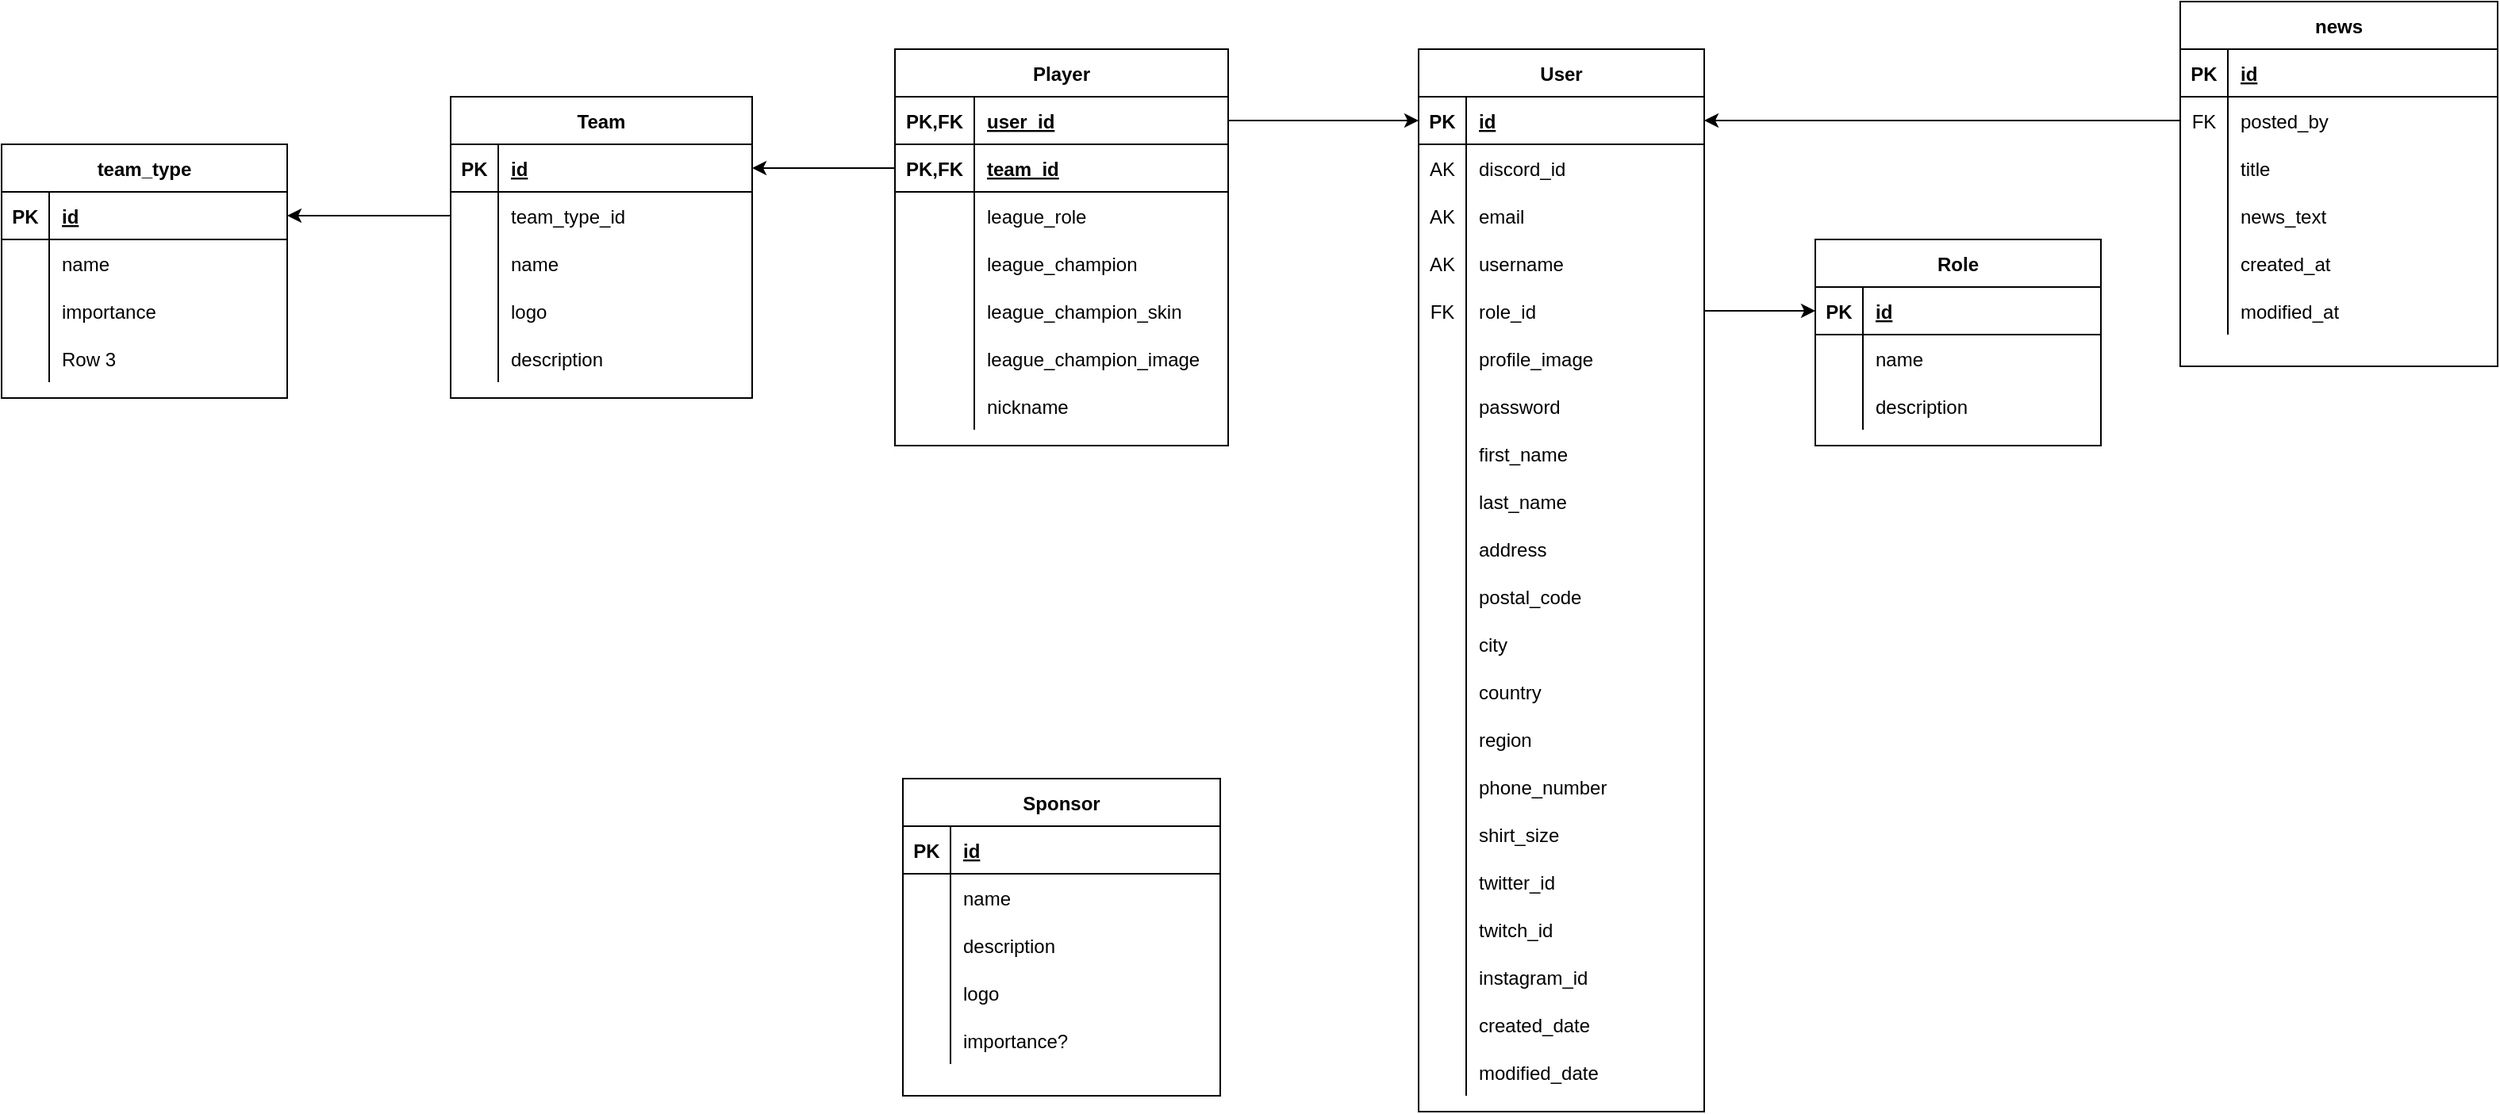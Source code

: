 <mxfile version="20.4.0" type="device"><diagram id="Y0CKGMYE3Lptj_piyAhc" name="Page-1"><mxGraphModel dx="2324" dy="802" grid="1" gridSize="10" guides="1" tooltips="1" connect="1" arrows="1" fold="1" page="1" pageScale="1" pageWidth="827" pageHeight="1169" math="0" shadow="0"><root><mxCell id="0"/><mxCell id="1" parent="0"/><mxCell id="syYC6djww7KI0YOKEx9X-11" value="User" style="shape=table;startSize=30;container=1;collapsible=1;childLayout=tableLayout;fixedRows=1;rowLines=0;fontStyle=1;align=center;resizeLast=1;fontSize=12;" parent="1" vertex="1"><mxGeometry x="73" y="80" width="180" height="670" as="geometry"/></mxCell><mxCell id="syYC6djww7KI0YOKEx9X-12" value="" style="shape=tableRow;horizontal=0;startSize=0;swimlaneHead=0;swimlaneBody=0;fillColor=none;collapsible=0;dropTarget=0;points=[[0,0.5],[1,0.5]];portConstraint=eastwest;top=0;left=0;right=0;bottom=1;fontSize=12;" parent="syYC6djww7KI0YOKEx9X-11" vertex="1"><mxGeometry y="30" width="180" height="30" as="geometry"/></mxCell><mxCell id="syYC6djww7KI0YOKEx9X-13" value="PK" style="shape=partialRectangle;connectable=0;fillColor=none;top=0;left=0;bottom=0;right=0;fontStyle=1;overflow=hidden;fontSize=12;" parent="syYC6djww7KI0YOKEx9X-12" vertex="1"><mxGeometry width="30" height="30" as="geometry"><mxRectangle width="30" height="30" as="alternateBounds"/></mxGeometry></mxCell><mxCell id="syYC6djww7KI0YOKEx9X-14" value="id" style="shape=partialRectangle;connectable=0;fillColor=none;top=0;left=0;bottom=0;right=0;align=left;spacingLeft=6;fontStyle=5;overflow=hidden;fontSize=12;" parent="syYC6djww7KI0YOKEx9X-12" vertex="1"><mxGeometry x="30" width="150" height="30" as="geometry"><mxRectangle width="150" height="30" as="alternateBounds"/></mxGeometry></mxCell><mxCell id="syYC6djww7KI0YOKEx9X-77" value="" style="shape=tableRow;horizontal=0;startSize=0;swimlaneHead=0;swimlaneBody=0;fillColor=none;collapsible=0;dropTarget=0;points=[[0,0.5],[1,0.5]];portConstraint=eastwest;top=0;left=0;right=0;bottom=0;fontSize=12;" parent="syYC6djww7KI0YOKEx9X-11" vertex="1"><mxGeometry y="60" width="180" height="30" as="geometry"/></mxCell><mxCell id="syYC6djww7KI0YOKEx9X-78" value="AK" style="shape=partialRectangle;connectable=0;fillColor=none;top=0;left=0;bottom=0;right=0;editable=1;overflow=hidden;fontSize=12;" parent="syYC6djww7KI0YOKEx9X-77" vertex="1"><mxGeometry width="30" height="30" as="geometry"><mxRectangle width="30" height="30" as="alternateBounds"/></mxGeometry></mxCell><mxCell id="syYC6djww7KI0YOKEx9X-79" value="discord_id" style="shape=partialRectangle;connectable=0;fillColor=none;top=0;left=0;bottom=0;right=0;align=left;spacingLeft=6;overflow=hidden;fontSize=12;" parent="syYC6djww7KI0YOKEx9X-77" vertex="1"><mxGeometry x="30" width="150" height="30" as="geometry"><mxRectangle width="150" height="30" as="alternateBounds"/></mxGeometry></mxCell><mxCell id="syYC6djww7KI0YOKEx9X-18" value="" style="shape=tableRow;horizontal=0;startSize=0;swimlaneHead=0;swimlaneBody=0;fillColor=none;collapsible=0;dropTarget=0;points=[[0,0.5],[1,0.5]];portConstraint=eastwest;top=0;left=0;right=0;bottom=0;fontSize=12;" parent="syYC6djww7KI0YOKEx9X-11" vertex="1"><mxGeometry y="90" width="180" height="30" as="geometry"/></mxCell><mxCell id="syYC6djww7KI0YOKEx9X-19" value="AK" style="shape=partialRectangle;connectable=0;fillColor=none;top=0;left=0;bottom=0;right=0;editable=1;overflow=hidden;fontSize=12;" parent="syYC6djww7KI0YOKEx9X-18" vertex="1"><mxGeometry width="30" height="30" as="geometry"><mxRectangle width="30" height="30" as="alternateBounds"/></mxGeometry></mxCell><mxCell id="syYC6djww7KI0YOKEx9X-20" value="email" style="shape=partialRectangle;connectable=0;fillColor=none;top=0;left=0;bottom=0;right=0;align=left;spacingLeft=6;overflow=hidden;fontSize=12;" parent="syYC6djww7KI0YOKEx9X-18" vertex="1"><mxGeometry x="30" width="150" height="30" as="geometry"><mxRectangle width="150" height="30" as="alternateBounds"/></mxGeometry></mxCell><mxCell id="syYC6djww7KI0YOKEx9X-31" value="" style="shape=tableRow;horizontal=0;startSize=0;swimlaneHead=0;swimlaneBody=0;fillColor=none;collapsible=0;dropTarget=0;points=[[0,0.5],[1,0.5]];portConstraint=eastwest;top=0;left=0;right=0;bottom=0;fontSize=12;" parent="syYC6djww7KI0YOKEx9X-11" vertex="1"><mxGeometry y="120" width="180" height="30" as="geometry"/></mxCell><mxCell id="syYC6djww7KI0YOKEx9X-32" value="AK" style="shape=partialRectangle;connectable=0;fillColor=none;top=0;left=0;bottom=0;right=0;editable=1;overflow=hidden;fontSize=12;" parent="syYC6djww7KI0YOKEx9X-31" vertex="1"><mxGeometry width="30" height="30" as="geometry"><mxRectangle width="30" height="30" as="alternateBounds"/></mxGeometry></mxCell><mxCell id="syYC6djww7KI0YOKEx9X-33" value="username" style="shape=partialRectangle;connectable=0;fillColor=none;top=0;left=0;bottom=0;right=0;align=left;spacingLeft=6;overflow=hidden;fontSize=12;" parent="syYC6djww7KI0YOKEx9X-31" vertex="1"><mxGeometry x="30" width="150" height="30" as="geometry"><mxRectangle width="150" height="30" as="alternateBounds"/></mxGeometry></mxCell><mxCell id="syYC6djww7KI0YOKEx9X-15" value="" style="shape=tableRow;horizontal=0;startSize=0;swimlaneHead=0;swimlaneBody=0;fillColor=none;collapsible=0;dropTarget=0;points=[[0,0.5],[1,0.5]];portConstraint=eastwest;top=0;left=0;right=0;bottom=0;fontSize=12;" parent="syYC6djww7KI0YOKEx9X-11" vertex="1"><mxGeometry y="150" width="180" height="30" as="geometry"/></mxCell><mxCell id="syYC6djww7KI0YOKEx9X-16" value="FK" style="shape=partialRectangle;connectable=0;fillColor=none;top=0;left=0;bottom=0;right=0;editable=1;overflow=hidden;fontSize=12;" parent="syYC6djww7KI0YOKEx9X-15" vertex="1"><mxGeometry width="30" height="30" as="geometry"><mxRectangle width="30" height="30" as="alternateBounds"/></mxGeometry></mxCell><mxCell id="syYC6djww7KI0YOKEx9X-17" value="role_id" style="shape=partialRectangle;connectable=0;fillColor=none;top=0;left=0;bottom=0;right=0;align=left;spacingLeft=6;overflow=hidden;fontSize=12;" parent="syYC6djww7KI0YOKEx9X-15" vertex="1"><mxGeometry x="30" width="150" height="30" as="geometry"><mxRectangle width="150" height="30" as="alternateBounds"/></mxGeometry></mxCell><mxCell id="syYC6djww7KI0YOKEx9X-268" value="" style="shape=tableRow;horizontal=0;startSize=0;swimlaneHead=0;swimlaneBody=0;fillColor=none;collapsible=0;dropTarget=0;points=[[0,0.5],[1,0.5]];portConstraint=eastwest;top=0;left=0;right=0;bottom=0;fontSize=12;" parent="syYC6djww7KI0YOKEx9X-11" vertex="1"><mxGeometry y="180" width="180" height="30" as="geometry"/></mxCell><mxCell id="syYC6djww7KI0YOKEx9X-269" value="" style="shape=partialRectangle;connectable=0;fillColor=none;top=0;left=0;bottom=0;right=0;editable=1;overflow=hidden;fontSize=12;" parent="syYC6djww7KI0YOKEx9X-268" vertex="1"><mxGeometry width="30" height="30" as="geometry"><mxRectangle width="30" height="30" as="alternateBounds"/></mxGeometry></mxCell><mxCell id="syYC6djww7KI0YOKEx9X-270" value="profile_image" style="shape=partialRectangle;connectable=0;fillColor=none;top=0;left=0;bottom=0;right=0;align=left;spacingLeft=6;overflow=hidden;fontSize=12;" parent="syYC6djww7KI0YOKEx9X-268" vertex="1"><mxGeometry x="30" width="150" height="30" as="geometry"><mxRectangle width="150" height="30" as="alternateBounds"/></mxGeometry></mxCell><mxCell id="syYC6djww7KI0YOKEx9X-21" value="" style="shape=tableRow;horizontal=0;startSize=0;swimlaneHead=0;swimlaneBody=0;fillColor=none;collapsible=0;dropTarget=0;points=[[0,0.5],[1,0.5]];portConstraint=eastwest;top=0;left=0;right=0;bottom=0;fontSize=12;" parent="syYC6djww7KI0YOKEx9X-11" vertex="1"><mxGeometry y="210" width="180" height="30" as="geometry"/></mxCell><mxCell id="syYC6djww7KI0YOKEx9X-22" value="" style="shape=partialRectangle;connectable=0;fillColor=none;top=0;left=0;bottom=0;right=0;editable=1;overflow=hidden;fontSize=12;" parent="syYC6djww7KI0YOKEx9X-21" vertex="1"><mxGeometry width="30" height="30" as="geometry"><mxRectangle width="30" height="30" as="alternateBounds"/></mxGeometry></mxCell><mxCell id="syYC6djww7KI0YOKEx9X-23" value="password" style="shape=partialRectangle;connectable=0;fillColor=none;top=0;left=0;bottom=0;right=0;align=left;spacingLeft=6;overflow=hidden;fontSize=12;" parent="syYC6djww7KI0YOKEx9X-21" vertex="1"><mxGeometry x="30" width="150" height="30" as="geometry"><mxRectangle width="150" height="30" as="alternateBounds"/></mxGeometry></mxCell><mxCell id="syYC6djww7KI0YOKEx9X-25" value="" style="shape=tableRow;horizontal=0;startSize=0;swimlaneHead=0;swimlaneBody=0;fillColor=none;collapsible=0;dropTarget=0;points=[[0,0.5],[1,0.5]];portConstraint=eastwest;top=0;left=0;right=0;bottom=0;fontSize=12;" parent="syYC6djww7KI0YOKEx9X-11" vertex="1"><mxGeometry y="240" width="180" height="30" as="geometry"/></mxCell><mxCell id="syYC6djww7KI0YOKEx9X-26" value="" style="shape=partialRectangle;connectable=0;fillColor=none;top=0;left=0;bottom=0;right=0;editable=1;overflow=hidden;fontSize=12;" parent="syYC6djww7KI0YOKEx9X-25" vertex="1"><mxGeometry width="30" height="30" as="geometry"><mxRectangle width="30" height="30" as="alternateBounds"/></mxGeometry></mxCell><mxCell id="syYC6djww7KI0YOKEx9X-27" value="first_name" style="shape=partialRectangle;connectable=0;fillColor=none;top=0;left=0;bottom=0;right=0;align=left;spacingLeft=6;overflow=hidden;fontSize=12;" parent="syYC6djww7KI0YOKEx9X-25" vertex="1"><mxGeometry x="30" width="150" height="30" as="geometry"><mxRectangle width="150" height="30" as="alternateBounds"/></mxGeometry></mxCell><mxCell id="syYC6djww7KI0YOKEx9X-28" value="" style="shape=tableRow;horizontal=0;startSize=0;swimlaneHead=0;swimlaneBody=0;fillColor=none;collapsible=0;dropTarget=0;points=[[0,0.5],[1,0.5]];portConstraint=eastwest;top=0;left=0;right=0;bottom=0;fontSize=12;" parent="syYC6djww7KI0YOKEx9X-11" vertex="1"><mxGeometry y="270" width="180" height="30" as="geometry"/></mxCell><mxCell id="syYC6djww7KI0YOKEx9X-29" value="" style="shape=partialRectangle;connectable=0;fillColor=none;top=0;left=0;bottom=0;right=0;editable=1;overflow=hidden;fontSize=12;" parent="syYC6djww7KI0YOKEx9X-28" vertex="1"><mxGeometry width="30" height="30" as="geometry"><mxRectangle width="30" height="30" as="alternateBounds"/></mxGeometry></mxCell><mxCell id="syYC6djww7KI0YOKEx9X-30" value="last_name" style="shape=partialRectangle;connectable=0;fillColor=none;top=0;left=0;bottom=0;right=0;align=left;spacingLeft=6;overflow=hidden;fontSize=12;" parent="syYC6djww7KI0YOKEx9X-28" vertex="1"><mxGeometry x="30" width="150" height="30" as="geometry"><mxRectangle width="150" height="30" as="alternateBounds"/></mxGeometry></mxCell><mxCell id="syYC6djww7KI0YOKEx9X-34" value="" style="shape=tableRow;horizontal=0;startSize=0;swimlaneHead=0;swimlaneBody=0;fillColor=none;collapsible=0;dropTarget=0;points=[[0,0.5],[1,0.5]];portConstraint=eastwest;top=0;left=0;right=0;bottom=0;fontSize=12;" parent="syYC6djww7KI0YOKEx9X-11" vertex="1"><mxGeometry y="300" width="180" height="30" as="geometry"/></mxCell><mxCell id="syYC6djww7KI0YOKEx9X-35" value="" style="shape=partialRectangle;connectable=0;fillColor=none;top=0;left=0;bottom=0;right=0;editable=1;overflow=hidden;fontSize=12;" parent="syYC6djww7KI0YOKEx9X-34" vertex="1"><mxGeometry width="30" height="30" as="geometry"><mxRectangle width="30" height="30" as="alternateBounds"/></mxGeometry></mxCell><mxCell id="syYC6djww7KI0YOKEx9X-36" value="address" style="shape=partialRectangle;connectable=0;fillColor=none;top=0;left=0;bottom=0;right=0;align=left;spacingLeft=6;overflow=hidden;fontSize=12;" parent="syYC6djww7KI0YOKEx9X-34" vertex="1"><mxGeometry x="30" width="150" height="30" as="geometry"><mxRectangle width="150" height="30" as="alternateBounds"/></mxGeometry></mxCell><mxCell id="syYC6djww7KI0YOKEx9X-62" value="" style="shape=tableRow;horizontal=0;startSize=0;swimlaneHead=0;swimlaneBody=0;fillColor=none;collapsible=0;dropTarget=0;points=[[0,0.5],[1,0.5]];portConstraint=eastwest;top=0;left=0;right=0;bottom=0;fontSize=12;" parent="syYC6djww7KI0YOKEx9X-11" vertex="1"><mxGeometry y="330" width="180" height="30" as="geometry"/></mxCell><mxCell id="syYC6djww7KI0YOKEx9X-63" value="" style="shape=partialRectangle;connectable=0;fillColor=none;top=0;left=0;bottom=0;right=0;editable=1;overflow=hidden;fontSize=12;" parent="syYC6djww7KI0YOKEx9X-62" vertex="1"><mxGeometry width="30" height="30" as="geometry"><mxRectangle width="30" height="30" as="alternateBounds"/></mxGeometry></mxCell><mxCell id="syYC6djww7KI0YOKEx9X-64" value="postal_code" style="shape=partialRectangle;connectable=0;fillColor=none;top=0;left=0;bottom=0;right=0;align=left;spacingLeft=6;overflow=hidden;fontSize=12;" parent="syYC6djww7KI0YOKEx9X-62" vertex="1"><mxGeometry x="30" width="150" height="30" as="geometry"><mxRectangle width="150" height="30" as="alternateBounds"/></mxGeometry></mxCell><mxCell id="syYC6djww7KI0YOKEx9X-65" value="" style="shape=tableRow;horizontal=0;startSize=0;swimlaneHead=0;swimlaneBody=0;fillColor=none;collapsible=0;dropTarget=0;points=[[0,0.5],[1,0.5]];portConstraint=eastwest;top=0;left=0;right=0;bottom=0;fontSize=12;" parent="syYC6djww7KI0YOKEx9X-11" vertex="1"><mxGeometry y="360" width="180" height="30" as="geometry"/></mxCell><mxCell id="syYC6djww7KI0YOKEx9X-66" value="" style="shape=partialRectangle;connectable=0;fillColor=none;top=0;left=0;bottom=0;right=0;editable=1;overflow=hidden;fontSize=12;" parent="syYC6djww7KI0YOKEx9X-65" vertex="1"><mxGeometry width="30" height="30" as="geometry"><mxRectangle width="30" height="30" as="alternateBounds"/></mxGeometry></mxCell><mxCell id="syYC6djww7KI0YOKEx9X-67" value="city" style="shape=partialRectangle;connectable=0;fillColor=none;top=0;left=0;bottom=0;right=0;align=left;spacingLeft=6;overflow=hidden;fontSize=12;" parent="syYC6djww7KI0YOKEx9X-65" vertex="1"><mxGeometry x="30" width="150" height="30" as="geometry"><mxRectangle width="150" height="30" as="alternateBounds"/></mxGeometry></mxCell><mxCell id="syYC6djww7KI0YOKEx9X-68" value="" style="shape=tableRow;horizontal=0;startSize=0;swimlaneHead=0;swimlaneBody=0;fillColor=none;collapsible=0;dropTarget=0;points=[[0,0.5],[1,0.5]];portConstraint=eastwest;top=0;left=0;right=0;bottom=0;fontSize=12;" parent="syYC6djww7KI0YOKEx9X-11" vertex="1"><mxGeometry y="390" width="180" height="30" as="geometry"/></mxCell><mxCell id="syYC6djww7KI0YOKEx9X-69" value="" style="shape=partialRectangle;connectable=0;fillColor=none;top=0;left=0;bottom=0;right=0;editable=1;overflow=hidden;fontSize=12;" parent="syYC6djww7KI0YOKEx9X-68" vertex="1"><mxGeometry width="30" height="30" as="geometry"><mxRectangle width="30" height="30" as="alternateBounds"/></mxGeometry></mxCell><mxCell id="syYC6djww7KI0YOKEx9X-70" value="country" style="shape=partialRectangle;connectable=0;fillColor=none;top=0;left=0;bottom=0;right=0;align=left;spacingLeft=6;overflow=hidden;fontSize=12;" parent="syYC6djww7KI0YOKEx9X-68" vertex="1"><mxGeometry x="30" width="150" height="30" as="geometry"><mxRectangle width="150" height="30" as="alternateBounds"/></mxGeometry></mxCell><mxCell id="syYC6djww7KI0YOKEx9X-71" value="" style="shape=tableRow;horizontal=0;startSize=0;swimlaneHead=0;swimlaneBody=0;fillColor=none;collapsible=0;dropTarget=0;points=[[0,0.5],[1,0.5]];portConstraint=eastwest;top=0;left=0;right=0;bottom=0;fontSize=12;" parent="syYC6djww7KI0YOKEx9X-11" vertex="1"><mxGeometry y="420" width="180" height="30" as="geometry"/></mxCell><mxCell id="syYC6djww7KI0YOKEx9X-72" value="" style="shape=partialRectangle;connectable=0;fillColor=none;top=0;left=0;bottom=0;right=0;editable=1;overflow=hidden;fontSize=12;" parent="syYC6djww7KI0YOKEx9X-71" vertex="1"><mxGeometry width="30" height="30" as="geometry"><mxRectangle width="30" height="30" as="alternateBounds"/></mxGeometry></mxCell><mxCell id="syYC6djww7KI0YOKEx9X-73" value="region" style="shape=partialRectangle;connectable=0;fillColor=none;top=0;left=0;bottom=0;right=0;align=left;spacingLeft=6;overflow=hidden;fontSize=12;" parent="syYC6djww7KI0YOKEx9X-71" vertex="1"><mxGeometry x="30" width="150" height="30" as="geometry"><mxRectangle width="150" height="30" as="alternateBounds"/></mxGeometry></mxCell><mxCell id="syYC6djww7KI0YOKEx9X-74" value="" style="shape=tableRow;horizontal=0;startSize=0;swimlaneHead=0;swimlaneBody=0;fillColor=none;collapsible=0;dropTarget=0;points=[[0,0.5],[1,0.5]];portConstraint=eastwest;top=0;left=0;right=0;bottom=0;fontSize=12;" parent="syYC6djww7KI0YOKEx9X-11" vertex="1"><mxGeometry y="450" width="180" height="30" as="geometry"/></mxCell><mxCell id="syYC6djww7KI0YOKEx9X-75" value="" style="shape=partialRectangle;connectable=0;fillColor=none;top=0;left=0;bottom=0;right=0;editable=1;overflow=hidden;fontSize=12;" parent="syYC6djww7KI0YOKEx9X-74" vertex="1"><mxGeometry width="30" height="30" as="geometry"><mxRectangle width="30" height="30" as="alternateBounds"/></mxGeometry></mxCell><mxCell id="syYC6djww7KI0YOKEx9X-76" value="phone_number" style="shape=partialRectangle;connectable=0;fillColor=none;top=0;left=0;bottom=0;right=0;align=left;spacingLeft=6;overflow=hidden;fontSize=12;" parent="syYC6djww7KI0YOKEx9X-74" vertex="1"><mxGeometry x="30" width="150" height="30" as="geometry"><mxRectangle width="150" height="30" as="alternateBounds"/></mxGeometry></mxCell><mxCell id="syYC6djww7KI0YOKEx9X-80" value="" style="shape=tableRow;horizontal=0;startSize=0;swimlaneHead=0;swimlaneBody=0;fillColor=none;collapsible=0;dropTarget=0;points=[[0,0.5],[1,0.5]];portConstraint=eastwest;top=0;left=0;right=0;bottom=0;fontSize=12;" parent="syYC6djww7KI0YOKEx9X-11" vertex="1"><mxGeometry y="480" width="180" height="30" as="geometry"/></mxCell><mxCell id="syYC6djww7KI0YOKEx9X-81" value="" style="shape=partialRectangle;connectable=0;fillColor=none;top=0;left=0;bottom=0;right=0;editable=1;overflow=hidden;fontSize=12;" parent="syYC6djww7KI0YOKEx9X-80" vertex="1"><mxGeometry width="30" height="30" as="geometry"><mxRectangle width="30" height="30" as="alternateBounds"/></mxGeometry></mxCell><mxCell id="syYC6djww7KI0YOKEx9X-82" value="shirt_size" style="shape=partialRectangle;connectable=0;fillColor=none;top=0;left=0;bottom=0;right=0;align=left;spacingLeft=6;overflow=hidden;fontSize=12;" parent="syYC6djww7KI0YOKEx9X-80" vertex="1"><mxGeometry x="30" width="150" height="30" as="geometry"><mxRectangle width="150" height="30" as="alternateBounds"/></mxGeometry></mxCell><mxCell id="syYC6djww7KI0YOKEx9X-83" value="" style="shape=tableRow;horizontal=0;startSize=0;swimlaneHead=0;swimlaneBody=0;fillColor=none;collapsible=0;dropTarget=0;points=[[0,0.5],[1,0.5]];portConstraint=eastwest;top=0;left=0;right=0;bottom=0;fontSize=12;" parent="syYC6djww7KI0YOKEx9X-11" vertex="1"><mxGeometry y="510" width="180" height="30" as="geometry"/></mxCell><mxCell id="syYC6djww7KI0YOKEx9X-84" value="" style="shape=partialRectangle;connectable=0;fillColor=none;top=0;left=0;bottom=0;right=0;editable=1;overflow=hidden;fontSize=12;" parent="syYC6djww7KI0YOKEx9X-83" vertex="1"><mxGeometry width="30" height="30" as="geometry"><mxRectangle width="30" height="30" as="alternateBounds"/></mxGeometry></mxCell><mxCell id="syYC6djww7KI0YOKEx9X-85" value="twitter_id" style="shape=partialRectangle;connectable=0;fillColor=none;top=0;left=0;bottom=0;right=0;align=left;spacingLeft=6;overflow=hidden;fontSize=12;" parent="syYC6djww7KI0YOKEx9X-83" vertex="1"><mxGeometry x="30" width="150" height="30" as="geometry"><mxRectangle width="150" height="30" as="alternateBounds"/></mxGeometry></mxCell><mxCell id="syYC6djww7KI0YOKEx9X-86" value="" style="shape=tableRow;horizontal=0;startSize=0;swimlaneHead=0;swimlaneBody=0;fillColor=none;collapsible=0;dropTarget=0;points=[[0,0.5],[1,0.5]];portConstraint=eastwest;top=0;left=0;right=0;bottom=0;fontSize=12;" parent="syYC6djww7KI0YOKEx9X-11" vertex="1"><mxGeometry y="540" width="180" height="30" as="geometry"/></mxCell><mxCell id="syYC6djww7KI0YOKEx9X-87" value="" style="shape=partialRectangle;connectable=0;fillColor=none;top=0;left=0;bottom=0;right=0;editable=1;overflow=hidden;fontSize=12;" parent="syYC6djww7KI0YOKEx9X-86" vertex="1"><mxGeometry width="30" height="30" as="geometry"><mxRectangle width="30" height="30" as="alternateBounds"/></mxGeometry></mxCell><mxCell id="syYC6djww7KI0YOKEx9X-88" value="twitch_id" style="shape=partialRectangle;connectable=0;fillColor=none;top=0;left=0;bottom=0;right=0;align=left;spacingLeft=6;overflow=hidden;fontSize=12;" parent="syYC6djww7KI0YOKEx9X-86" vertex="1"><mxGeometry x="30" width="150" height="30" as="geometry"><mxRectangle width="150" height="30" as="alternateBounds"/></mxGeometry></mxCell><mxCell id="syYC6djww7KI0YOKEx9X-89" value="" style="shape=tableRow;horizontal=0;startSize=0;swimlaneHead=0;swimlaneBody=0;fillColor=none;collapsible=0;dropTarget=0;points=[[0,0.5],[1,0.5]];portConstraint=eastwest;top=0;left=0;right=0;bottom=0;fontSize=12;" parent="syYC6djww7KI0YOKEx9X-11" vertex="1"><mxGeometry y="570" width="180" height="30" as="geometry"/></mxCell><mxCell id="syYC6djww7KI0YOKEx9X-90" value="" style="shape=partialRectangle;connectable=0;fillColor=none;top=0;left=0;bottom=0;right=0;editable=1;overflow=hidden;fontSize=12;" parent="syYC6djww7KI0YOKEx9X-89" vertex="1"><mxGeometry width="30" height="30" as="geometry"><mxRectangle width="30" height="30" as="alternateBounds"/></mxGeometry></mxCell><mxCell id="syYC6djww7KI0YOKEx9X-91" value="instagram_id" style="shape=partialRectangle;connectable=0;fillColor=none;top=0;left=0;bottom=0;right=0;align=left;spacingLeft=6;overflow=hidden;fontSize=12;" parent="syYC6djww7KI0YOKEx9X-89" vertex="1"><mxGeometry x="30" width="150" height="30" as="geometry"><mxRectangle width="150" height="30" as="alternateBounds"/></mxGeometry></mxCell><mxCell id="syYC6djww7KI0YOKEx9X-92" value="" style="shape=tableRow;horizontal=0;startSize=0;swimlaneHead=0;swimlaneBody=0;fillColor=none;collapsible=0;dropTarget=0;points=[[0,0.5],[1,0.5]];portConstraint=eastwest;top=0;left=0;right=0;bottom=0;fontSize=12;" parent="syYC6djww7KI0YOKEx9X-11" vertex="1"><mxGeometry y="600" width="180" height="30" as="geometry"/></mxCell><mxCell id="syYC6djww7KI0YOKEx9X-93" value="" style="shape=partialRectangle;connectable=0;fillColor=none;top=0;left=0;bottom=0;right=0;editable=1;overflow=hidden;fontSize=12;" parent="syYC6djww7KI0YOKEx9X-92" vertex="1"><mxGeometry width="30" height="30" as="geometry"><mxRectangle width="30" height="30" as="alternateBounds"/></mxGeometry></mxCell><mxCell id="syYC6djww7KI0YOKEx9X-94" value="created_date " style="shape=partialRectangle;connectable=0;fillColor=none;top=0;left=0;bottom=0;right=0;align=left;spacingLeft=6;overflow=hidden;fontSize=12;" parent="syYC6djww7KI0YOKEx9X-92" vertex="1"><mxGeometry x="30" width="150" height="30" as="geometry"><mxRectangle width="150" height="30" as="alternateBounds"/></mxGeometry></mxCell><mxCell id="syYC6djww7KI0YOKEx9X-211" value="" style="shape=tableRow;horizontal=0;startSize=0;swimlaneHead=0;swimlaneBody=0;fillColor=none;collapsible=0;dropTarget=0;points=[[0,0.5],[1,0.5]];portConstraint=eastwest;top=0;left=0;right=0;bottom=0;fontSize=12;" parent="syYC6djww7KI0YOKEx9X-11" vertex="1"><mxGeometry y="630" width="180" height="30" as="geometry"/></mxCell><mxCell id="syYC6djww7KI0YOKEx9X-212" value="" style="shape=partialRectangle;connectable=0;fillColor=none;top=0;left=0;bottom=0;right=0;editable=1;overflow=hidden;fontSize=12;" parent="syYC6djww7KI0YOKEx9X-211" vertex="1"><mxGeometry width="30" height="30" as="geometry"><mxRectangle width="30" height="30" as="alternateBounds"/></mxGeometry></mxCell><mxCell id="syYC6djww7KI0YOKEx9X-213" value="modified_date" style="shape=partialRectangle;connectable=0;fillColor=none;top=0;left=0;bottom=0;right=0;align=left;spacingLeft=6;overflow=hidden;fontSize=12;" parent="syYC6djww7KI0YOKEx9X-211" vertex="1"><mxGeometry x="30" width="150" height="30" as="geometry"><mxRectangle width="150" height="30" as="alternateBounds"/></mxGeometry></mxCell><mxCell id="syYC6djww7KI0YOKEx9X-214" value="Role" style="shape=table;startSize=30;container=1;collapsible=1;childLayout=tableLayout;fixedRows=1;rowLines=0;fontStyle=1;align=center;resizeLast=1;fontSize=12;" parent="1" vertex="1"><mxGeometry x="323" y="200" width="180" height="130" as="geometry"/></mxCell><mxCell id="syYC6djww7KI0YOKEx9X-215" value="" style="shape=tableRow;horizontal=0;startSize=0;swimlaneHead=0;swimlaneBody=0;fillColor=none;collapsible=0;dropTarget=0;points=[[0,0.5],[1,0.5]];portConstraint=eastwest;top=0;left=0;right=0;bottom=1;fontSize=12;" parent="syYC6djww7KI0YOKEx9X-214" vertex="1"><mxGeometry y="30" width="180" height="30" as="geometry"/></mxCell><mxCell id="syYC6djww7KI0YOKEx9X-216" value="PK" style="shape=partialRectangle;connectable=0;fillColor=none;top=0;left=0;bottom=0;right=0;fontStyle=1;overflow=hidden;fontSize=12;" parent="syYC6djww7KI0YOKEx9X-215" vertex="1"><mxGeometry width="30" height="30" as="geometry"><mxRectangle width="30" height="30" as="alternateBounds"/></mxGeometry></mxCell><mxCell id="syYC6djww7KI0YOKEx9X-217" value="id" style="shape=partialRectangle;connectable=0;fillColor=none;top=0;left=0;bottom=0;right=0;align=left;spacingLeft=6;fontStyle=5;overflow=hidden;fontSize=12;" parent="syYC6djww7KI0YOKEx9X-215" vertex="1"><mxGeometry x="30" width="150" height="30" as="geometry"><mxRectangle width="150" height="30" as="alternateBounds"/></mxGeometry></mxCell><mxCell id="syYC6djww7KI0YOKEx9X-218" value="" style="shape=tableRow;horizontal=0;startSize=0;swimlaneHead=0;swimlaneBody=0;fillColor=none;collapsible=0;dropTarget=0;points=[[0,0.5],[1,0.5]];portConstraint=eastwest;top=0;left=0;right=0;bottom=0;fontSize=12;" parent="syYC6djww7KI0YOKEx9X-214" vertex="1"><mxGeometry y="60" width="180" height="30" as="geometry"/></mxCell><mxCell id="syYC6djww7KI0YOKEx9X-219" value="" style="shape=partialRectangle;connectable=0;fillColor=none;top=0;left=0;bottom=0;right=0;editable=1;overflow=hidden;fontSize=12;" parent="syYC6djww7KI0YOKEx9X-218" vertex="1"><mxGeometry width="30" height="30" as="geometry"><mxRectangle width="30" height="30" as="alternateBounds"/></mxGeometry></mxCell><mxCell id="syYC6djww7KI0YOKEx9X-220" value="name" style="shape=partialRectangle;connectable=0;fillColor=none;top=0;left=0;bottom=0;right=0;align=left;spacingLeft=6;overflow=hidden;fontSize=12;" parent="syYC6djww7KI0YOKEx9X-218" vertex="1"><mxGeometry x="30" width="150" height="30" as="geometry"><mxRectangle width="150" height="30" as="alternateBounds"/></mxGeometry></mxCell><mxCell id="syYC6djww7KI0YOKEx9X-221" value="" style="shape=tableRow;horizontal=0;startSize=0;swimlaneHead=0;swimlaneBody=0;fillColor=none;collapsible=0;dropTarget=0;points=[[0,0.5],[1,0.5]];portConstraint=eastwest;top=0;left=0;right=0;bottom=0;fontSize=12;" parent="syYC6djww7KI0YOKEx9X-214" vertex="1"><mxGeometry y="90" width="180" height="30" as="geometry"/></mxCell><mxCell id="syYC6djww7KI0YOKEx9X-222" value="" style="shape=partialRectangle;connectable=0;fillColor=none;top=0;left=0;bottom=0;right=0;editable=1;overflow=hidden;fontSize=12;" parent="syYC6djww7KI0YOKEx9X-221" vertex="1"><mxGeometry width="30" height="30" as="geometry"><mxRectangle width="30" height="30" as="alternateBounds"/></mxGeometry></mxCell><mxCell id="syYC6djww7KI0YOKEx9X-223" value="description" style="shape=partialRectangle;connectable=0;fillColor=none;top=0;left=0;bottom=0;right=0;align=left;spacingLeft=6;overflow=hidden;fontSize=12;" parent="syYC6djww7KI0YOKEx9X-221" vertex="1"><mxGeometry x="30" width="150" height="30" as="geometry"><mxRectangle width="150" height="30" as="alternateBounds"/></mxGeometry></mxCell><mxCell id="syYC6djww7KI0YOKEx9X-227" style="edgeStyle=orthogonalEdgeStyle;rounded=0;orthogonalLoop=1;jettySize=auto;html=1;fontSize=12;" parent="1" source="syYC6djww7KI0YOKEx9X-15" target="syYC6djww7KI0YOKEx9X-215" edge="1"><mxGeometry relative="1" as="geometry"/></mxCell><mxCell id="syYC6djww7KI0YOKEx9X-228" value="Team" style="shape=table;startSize=30;container=1;collapsible=1;childLayout=tableLayout;fixedRows=1;rowLines=0;fontStyle=1;align=center;resizeLast=1;fontSize=12;" parent="1" vertex="1"><mxGeometry x="-537" y="110" width="190" height="190" as="geometry"/></mxCell><mxCell id="syYC6djww7KI0YOKEx9X-229" value="" style="shape=tableRow;horizontal=0;startSize=0;swimlaneHead=0;swimlaneBody=0;fillColor=none;collapsible=0;dropTarget=0;points=[[0,0.5],[1,0.5]];portConstraint=eastwest;top=0;left=0;right=0;bottom=1;fontSize=12;" parent="syYC6djww7KI0YOKEx9X-228" vertex="1"><mxGeometry y="30" width="190" height="30" as="geometry"/></mxCell><mxCell id="syYC6djww7KI0YOKEx9X-230" value="PK" style="shape=partialRectangle;connectable=0;fillColor=none;top=0;left=0;bottom=0;right=0;fontStyle=1;overflow=hidden;fontSize=12;" parent="syYC6djww7KI0YOKEx9X-229" vertex="1"><mxGeometry width="30" height="30" as="geometry"><mxRectangle width="30" height="30" as="alternateBounds"/></mxGeometry></mxCell><mxCell id="syYC6djww7KI0YOKEx9X-231" value="id" style="shape=partialRectangle;connectable=0;fillColor=none;top=0;left=0;bottom=0;right=0;align=left;spacingLeft=6;fontStyle=5;overflow=hidden;fontSize=12;" parent="syYC6djww7KI0YOKEx9X-229" vertex="1"><mxGeometry x="30" width="160" height="30" as="geometry"><mxRectangle width="160" height="30" as="alternateBounds"/></mxGeometry></mxCell><mxCell id="syYC6djww7KI0YOKEx9X-232" value="" style="shape=tableRow;horizontal=0;startSize=0;swimlaneHead=0;swimlaneBody=0;fillColor=none;collapsible=0;dropTarget=0;points=[[0,0.5],[1,0.5]];portConstraint=eastwest;top=0;left=0;right=0;bottom=0;fontSize=12;" parent="syYC6djww7KI0YOKEx9X-228" vertex="1"><mxGeometry y="60" width="190" height="30" as="geometry"/></mxCell><mxCell id="syYC6djww7KI0YOKEx9X-233" value="" style="shape=partialRectangle;connectable=0;fillColor=none;top=0;left=0;bottom=0;right=0;editable=1;overflow=hidden;fontSize=12;" parent="syYC6djww7KI0YOKEx9X-232" vertex="1"><mxGeometry width="30" height="30" as="geometry"><mxRectangle width="30" height="30" as="alternateBounds"/></mxGeometry></mxCell><mxCell id="syYC6djww7KI0YOKEx9X-234" value="team_type_id" style="shape=partialRectangle;connectable=0;fillColor=none;top=0;left=0;bottom=0;right=0;align=left;spacingLeft=6;overflow=hidden;fontSize=12;" parent="syYC6djww7KI0YOKEx9X-232" vertex="1"><mxGeometry x="30" width="160" height="30" as="geometry"><mxRectangle width="160" height="30" as="alternateBounds"/></mxGeometry></mxCell><mxCell id="q8-Xo-Um9IFVoLVnLaZn-1" value="" style="shape=tableRow;horizontal=0;startSize=0;swimlaneHead=0;swimlaneBody=0;fillColor=none;collapsible=0;dropTarget=0;points=[[0,0.5],[1,0.5]];portConstraint=eastwest;top=0;left=0;right=0;bottom=0;fontSize=12;" vertex="1" parent="syYC6djww7KI0YOKEx9X-228"><mxGeometry y="90" width="190" height="30" as="geometry"/></mxCell><mxCell id="q8-Xo-Um9IFVoLVnLaZn-2" value="" style="shape=partialRectangle;connectable=0;fillColor=none;top=0;left=0;bottom=0;right=0;editable=1;overflow=hidden;fontSize=12;" vertex="1" parent="q8-Xo-Um9IFVoLVnLaZn-1"><mxGeometry width="30" height="30" as="geometry"><mxRectangle width="30" height="30" as="alternateBounds"/></mxGeometry></mxCell><mxCell id="q8-Xo-Um9IFVoLVnLaZn-3" value="name" style="shape=partialRectangle;connectable=0;fillColor=none;top=0;left=0;bottom=0;right=0;align=left;spacingLeft=6;overflow=hidden;fontSize=12;" vertex="1" parent="q8-Xo-Um9IFVoLVnLaZn-1"><mxGeometry x="30" width="160" height="30" as="geometry"><mxRectangle width="160" height="30" as="alternateBounds"/></mxGeometry></mxCell><mxCell id="syYC6djww7KI0YOKEx9X-259" value="" style="shape=tableRow;horizontal=0;startSize=0;swimlaneHead=0;swimlaneBody=0;fillColor=none;collapsible=0;dropTarget=0;points=[[0,0.5],[1,0.5]];portConstraint=eastwest;top=0;left=0;right=0;bottom=0;fontSize=12;" parent="syYC6djww7KI0YOKEx9X-228" vertex="1"><mxGeometry y="120" width="190" height="30" as="geometry"/></mxCell><mxCell id="syYC6djww7KI0YOKEx9X-260" value="" style="shape=partialRectangle;connectable=0;fillColor=none;top=0;left=0;bottom=0;right=0;editable=1;overflow=hidden;fontSize=12;" parent="syYC6djww7KI0YOKEx9X-259" vertex="1"><mxGeometry width="30" height="30" as="geometry"><mxRectangle width="30" height="30" as="alternateBounds"/></mxGeometry></mxCell><mxCell id="syYC6djww7KI0YOKEx9X-261" value="logo" style="shape=partialRectangle;connectable=0;fillColor=none;top=0;left=0;bottom=0;right=0;align=left;spacingLeft=6;overflow=hidden;fontSize=12;" parent="syYC6djww7KI0YOKEx9X-259" vertex="1"><mxGeometry x="30" width="160" height="30" as="geometry"><mxRectangle width="160" height="30" as="alternateBounds"/></mxGeometry></mxCell><mxCell id="dYUUcgLTXmVbhwQLTbi2-4" value="" style="shape=tableRow;horizontal=0;startSize=0;swimlaneHead=0;swimlaneBody=0;fillColor=none;collapsible=0;dropTarget=0;points=[[0,0.5],[1,0.5]];portConstraint=eastwest;top=0;left=0;right=0;bottom=0;fontSize=12;" parent="syYC6djww7KI0YOKEx9X-228" vertex="1"><mxGeometry y="150" width="190" height="30" as="geometry"/></mxCell><mxCell id="dYUUcgLTXmVbhwQLTbi2-5" value="" style="shape=partialRectangle;connectable=0;fillColor=none;top=0;left=0;bottom=0;right=0;editable=1;overflow=hidden;fontSize=12;" parent="dYUUcgLTXmVbhwQLTbi2-4" vertex="1"><mxGeometry width="30" height="30" as="geometry"><mxRectangle width="30" height="30" as="alternateBounds"/></mxGeometry></mxCell><mxCell id="dYUUcgLTXmVbhwQLTbi2-6" value="description" style="shape=partialRectangle;connectable=0;fillColor=none;top=0;left=0;bottom=0;right=0;align=left;spacingLeft=6;overflow=hidden;fontSize=12;" parent="dYUUcgLTXmVbhwQLTbi2-4" vertex="1"><mxGeometry x="30" width="160" height="30" as="geometry"><mxRectangle width="160" height="30" as="alternateBounds"/></mxGeometry></mxCell><mxCell id="dYUUcgLTXmVbhwQLTbi2-7" value="Sponsor" style="shape=table;startSize=30;container=1;collapsible=1;childLayout=tableLayout;fixedRows=1;rowLines=0;fontStyle=1;align=center;resizeLast=1;" parent="1" vertex="1"><mxGeometry x="-252" y="540" width="200" height="200" as="geometry"/></mxCell><mxCell id="dYUUcgLTXmVbhwQLTbi2-8" value="" style="shape=tableRow;horizontal=0;startSize=0;swimlaneHead=0;swimlaneBody=0;fillColor=none;collapsible=0;dropTarget=0;points=[[0,0.5],[1,0.5]];portConstraint=eastwest;top=0;left=0;right=0;bottom=1;" parent="dYUUcgLTXmVbhwQLTbi2-7" vertex="1"><mxGeometry y="30" width="200" height="30" as="geometry"/></mxCell><mxCell id="dYUUcgLTXmVbhwQLTbi2-9" value="PK" style="shape=partialRectangle;connectable=0;fillColor=none;top=0;left=0;bottom=0;right=0;fontStyle=1;overflow=hidden;" parent="dYUUcgLTXmVbhwQLTbi2-8" vertex="1"><mxGeometry width="30" height="30" as="geometry"><mxRectangle width="30" height="30" as="alternateBounds"/></mxGeometry></mxCell><mxCell id="dYUUcgLTXmVbhwQLTbi2-10" value="id" style="shape=partialRectangle;connectable=0;fillColor=none;top=0;left=0;bottom=0;right=0;align=left;spacingLeft=6;fontStyle=5;overflow=hidden;" parent="dYUUcgLTXmVbhwQLTbi2-8" vertex="1"><mxGeometry x="30" width="170" height="30" as="geometry"><mxRectangle width="170" height="30" as="alternateBounds"/></mxGeometry></mxCell><mxCell id="dYUUcgLTXmVbhwQLTbi2-11" value="" style="shape=tableRow;horizontal=0;startSize=0;swimlaneHead=0;swimlaneBody=0;fillColor=none;collapsible=0;dropTarget=0;points=[[0,0.5],[1,0.5]];portConstraint=eastwest;top=0;left=0;right=0;bottom=0;" parent="dYUUcgLTXmVbhwQLTbi2-7" vertex="1"><mxGeometry y="60" width="200" height="30" as="geometry"/></mxCell><mxCell id="dYUUcgLTXmVbhwQLTbi2-12" value="" style="shape=partialRectangle;connectable=0;fillColor=none;top=0;left=0;bottom=0;right=0;editable=1;overflow=hidden;" parent="dYUUcgLTXmVbhwQLTbi2-11" vertex="1"><mxGeometry width="30" height="30" as="geometry"><mxRectangle width="30" height="30" as="alternateBounds"/></mxGeometry></mxCell><mxCell id="dYUUcgLTXmVbhwQLTbi2-13" value="name" style="shape=partialRectangle;connectable=0;fillColor=none;top=0;left=0;bottom=0;right=0;align=left;spacingLeft=6;overflow=hidden;" parent="dYUUcgLTXmVbhwQLTbi2-11" vertex="1"><mxGeometry x="30" width="170" height="30" as="geometry"><mxRectangle width="170" height="30" as="alternateBounds"/></mxGeometry></mxCell><mxCell id="dYUUcgLTXmVbhwQLTbi2-14" value="" style="shape=tableRow;horizontal=0;startSize=0;swimlaneHead=0;swimlaneBody=0;fillColor=none;collapsible=0;dropTarget=0;points=[[0,0.5],[1,0.5]];portConstraint=eastwest;top=0;left=0;right=0;bottom=0;" parent="dYUUcgLTXmVbhwQLTbi2-7" vertex="1"><mxGeometry y="90" width="200" height="30" as="geometry"/></mxCell><mxCell id="dYUUcgLTXmVbhwQLTbi2-15" value="" style="shape=partialRectangle;connectable=0;fillColor=none;top=0;left=0;bottom=0;right=0;editable=1;overflow=hidden;" parent="dYUUcgLTXmVbhwQLTbi2-14" vertex="1"><mxGeometry width="30" height="30" as="geometry"><mxRectangle width="30" height="30" as="alternateBounds"/></mxGeometry></mxCell><mxCell id="dYUUcgLTXmVbhwQLTbi2-16" value="description" style="shape=partialRectangle;connectable=0;fillColor=none;top=0;left=0;bottom=0;right=0;align=left;spacingLeft=6;overflow=hidden;" parent="dYUUcgLTXmVbhwQLTbi2-14" vertex="1"><mxGeometry x="30" width="170" height="30" as="geometry"><mxRectangle width="170" height="30" as="alternateBounds"/></mxGeometry></mxCell><mxCell id="dYUUcgLTXmVbhwQLTbi2-17" value="" style="shape=tableRow;horizontal=0;startSize=0;swimlaneHead=0;swimlaneBody=0;fillColor=none;collapsible=0;dropTarget=0;points=[[0,0.5],[1,0.5]];portConstraint=eastwest;top=0;left=0;right=0;bottom=0;" parent="dYUUcgLTXmVbhwQLTbi2-7" vertex="1"><mxGeometry y="120" width="200" height="30" as="geometry"/></mxCell><mxCell id="dYUUcgLTXmVbhwQLTbi2-18" value="" style="shape=partialRectangle;connectable=0;fillColor=none;top=0;left=0;bottom=0;right=0;editable=1;overflow=hidden;" parent="dYUUcgLTXmVbhwQLTbi2-17" vertex="1"><mxGeometry width="30" height="30" as="geometry"><mxRectangle width="30" height="30" as="alternateBounds"/></mxGeometry></mxCell><mxCell id="dYUUcgLTXmVbhwQLTbi2-19" value="logo" style="shape=partialRectangle;connectable=0;fillColor=none;top=0;left=0;bottom=0;right=0;align=left;spacingLeft=6;overflow=hidden;" parent="dYUUcgLTXmVbhwQLTbi2-17" vertex="1"><mxGeometry x="30" width="170" height="30" as="geometry"><mxRectangle width="170" height="30" as="alternateBounds"/></mxGeometry></mxCell><mxCell id="dYUUcgLTXmVbhwQLTbi2-20" value="" style="shape=tableRow;horizontal=0;startSize=0;swimlaneHead=0;swimlaneBody=0;fillColor=none;collapsible=0;dropTarget=0;points=[[0,0.5],[1,0.5]];portConstraint=eastwest;top=0;left=0;right=0;bottom=0;" parent="dYUUcgLTXmVbhwQLTbi2-7" vertex="1"><mxGeometry y="150" width="200" height="30" as="geometry"/></mxCell><mxCell id="dYUUcgLTXmVbhwQLTbi2-21" value="" style="shape=partialRectangle;connectable=0;fillColor=none;top=0;left=0;bottom=0;right=0;editable=1;overflow=hidden;" parent="dYUUcgLTXmVbhwQLTbi2-20" vertex="1"><mxGeometry width="30" height="30" as="geometry"><mxRectangle width="30" height="30" as="alternateBounds"/></mxGeometry></mxCell><mxCell id="dYUUcgLTXmVbhwQLTbi2-22" value="importance?" style="shape=partialRectangle;connectable=0;fillColor=none;top=0;left=0;bottom=0;right=0;align=left;spacingLeft=6;overflow=hidden;" parent="dYUUcgLTXmVbhwQLTbi2-20" vertex="1"><mxGeometry x="30" width="170" height="30" as="geometry"><mxRectangle width="170" height="30" as="alternateBounds"/></mxGeometry></mxCell><mxCell id="dYUUcgLTXmVbhwQLTbi2-23" value="Player" style="shape=table;startSize=30;container=1;collapsible=1;childLayout=tableLayout;fixedRows=1;rowLines=0;fontStyle=1;align=center;resizeLast=1;" parent="1" vertex="1"><mxGeometry x="-257" y="80" width="210" height="250" as="geometry"/></mxCell><mxCell id="dYUUcgLTXmVbhwQLTbi2-24" value="" style="shape=tableRow;horizontal=0;startSize=0;swimlaneHead=0;swimlaneBody=0;fillColor=none;collapsible=0;dropTarget=0;points=[[0,0.5],[1,0.5]];portConstraint=eastwest;top=0;left=0;right=0;bottom=1;" parent="dYUUcgLTXmVbhwQLTbi2-23" vertex="1"><mxGeometry y="30" width="210" height="30" as="geometry"/></mxCell><mxCell id="dYUUcgLTXmVbhwQLTbi2-25" value="PK,FK" style="shape=partialRectangle;connectable=0;fillColor=none;top=0;left=0;bottom=0;right=0;fontStyle=1;overflow=hidden;" parent="dYUUcgLTXmVbhwQLTbi2-24" vertex="1"><mxGeometry width="50" height="30" as="geometry"><mxRectangle width="50" height="30" as="alternateBounds"/></mxGeometry></mxCell><mxCell id="dYUUcgLTXmVbhwQLTbi2-26" value="user_id" style="shape=partialRectangle;connectable=0;fillColor=none;top=0;left=0;bottom=0;right=0;align=left;spacingLeft=6;fontStyle=5;overflow=hidden;" parent="dYUUcgLTXmVbhwQLTbi2-24" vertex="1"><mxGeometry x="50" width="160" height="30" as="geometry"><mxRectangle width="160" height="30" as="alternateBounds"/></mxGeometry></mxCell><mxCell id="dYUUcgLTXmVbhwQLTbi2-36" value="" style="shape=tableRow;horizontal=0;startSize=0;swimlaneHead=0;swimlaneBody=0;fillColor=none;collapsible=0;dropTarget=0;points=[[0,0.5],[1,0.5]];portConstraint=eastwest;top=0;left=0;right=0;bottom=1;" parent="dYUUcgLTXmVbhwQLTbi2-23" vertex="1"><mxGeometry y="60" width="210" height="30" as="geometry"/></mxCell><mxCell id="dYUUcgLTXmVbhwQLTbi2-37" value="PK,FK" style="shape=partialRectangle;connectable=0;fillColor=none;top=0;left=0;bottom=0;right=0;fontStyle=1;overflow=hidden;" parent="dYUUcgLTXmVbhwQLTbi2-36" vertex="1"><mxGeometry width="50" height="30" as="geometry"><mxRectangle width="50" height="30" as="alternateBounds"/></mxGeometry></mxCell><mxCell id="dYUUcgLTXmVbhwQLTbi2-38" value="team_id" style="shape=partialRectangle;connectable=0;fillColor=none;top=0;left=0;bottom=0;right=0;align=left;spacingLeft=6;fontStyle=5;overflow=hidden;" parent="dYUUcgLTXmVbhwQLTbi2-36" vertex="1"><mxGeometry x="50" width="160" height="30" as="geometry"><mxRectangle width="160" height="30" as="alternateBounds"/></mxGeometry></mxCell><mxCell id="dYUUcgLTXmVbhwQLTbi2-27" value="" style="shape=tableRow;horizontal=0;startSize=0;swimlaneHead=0;swimlaneBody=0;fillColor=none;collapsible=0;dropTarget=0;points=[[0,0.5],[1,0.5]];portConstraint=eastwest;top=0;left=0;right=0;bottom=0;" parent="dYUUcgLTXmVbhwQLTbi2-23" vertex="1"><mxGeometry y="90" width="210" height="30" as="geometry"/></mxCell><mxCell id="dYUUcgLTXmVbhwQLTbi2-28" value="" style="shape=partialRectangle;connectable=0;fillColor=none;top=0;left=0;bottom=0;right=0;editable=1;overflow=hidden;" parent="dYUUcgLTXmVbhwQLTbi2-27" vertex="1"><mxGeometry width="50" height="30" as="geometry"><mxRectangle width="50" height="30" as="alternateBounds"/></mxGeometry></mxCell><mxCell id="dYUUcgLTXmVbhwQLTbi2-29" value="league_role" style="shape=partialRectangle;connectable=0;fillColor=none;top=0;left=0;bottom=0;right=0;align=left;spacingLeft=6;overflow=hidden;" parent="dYUUcgLTXmVbhwQLTbi2-27" vertex="1"><mxGeometry x="50" width="160" height="30" as="geometry"><mxRectangle width="160" height="30" as="alternateBounds"/></mxGeometry></mxCell><mxCell id="dYUUcgLTXmVbhwQLTbi2-42" value="" style="shape=tableRow;horizontal=0;startSize=0;swimlaneHead=0;swimlaneBody=0;fillColor=none;collapsible=0;dropTarget=0;points=[[0,0.5],[1,0.5]];portConstraint=eastwest;top=0;left=0;right=0;bottom=0;" parent="dYUUcgLTXmVbhwQLTbi2-23" vertex="1"><mxGeometry y="120" width="210" height="30" as="geometry"/></mxCell><mxCell id="dYUUcgLTXmVbhwQLTbi2-43" value="" style="shape=partialRectangle;connectable=0;fillColor=none;top=0;left=0;bottom=0;right=0;editable=1;overflow=hidden;" parent="dYUUcgLTXmVbhwQLTbi2-42" vertex="1"><mxGeometry width="50" height="30" as="geometry"><mxRectangle width="50" height="30" as="alternateBounds"/></mxGeometry></mxCell><mxCell id="dYUUcgLTXmVbhwQLTbi2-44" value="league_champion" style="shape=partialRectangle;connectable=0;fillColor=none;top=0;left=0;bottom=0;right=0;align=left;spacingLeft=6;overflow=hidden;" parent="dYUUcgLTXmVbhwQLTbi2-42" vertex="1"><mxGeometry x="50" width="160" height="30" as="geometry"><mxRectangle width="160" height="30" as="alternateBounds"/></mxGeometry></mxCell><mxCell id="dYUUcgLTXmVbhwQLTbi2-45" value="" style="shape=tableRow;horizontal=0;startSize=0;swimlaneHead=0;swimlaneBody=0;fillColor=none;collapsible=0;dropTarget=0;points=[[0,0.5],[1,0.5]];portConstraint=eastwest;top=0;left=0;right=0;bottom=0;" parent="dYUUcgLTXmVbhwQLTbi2-23" vertex="1"><mxGeometry y="150" width="210" height="30" as="geometry"/></mxCell><mxCell id="dYUUcgLTXmVbhwQLTbi2-46" value="" style="shape=partialRectangle;connectable=0;fillColor=none;top=0;left=0;bottom=0;right=0;editable=1;overflow=hidden;" parent="dYUUcgLTXmVbhwQLTbi2-45" vertex="1"><mxGeometry width="50" height="30" as="geometry"><mxRectangle width="50" height="30" as="alternateBounds"/></mxGeometry></mxCell><mxCell id="dYUUcgLTXmVbhwQLTbi2-47" value="league_champion_skin" style="shape=partialRectangle;connectable=0;fillColor=none;top=0;left=0;bottom=0;right=0;align=left;spacingLeft=6;overflow=hidden;" parent="dYUUcgLTXmVbhwQLTbi2-45" vertex="1"><mxGeometry x="50" width="160" height="30" as="geometry"><mxRectangle width="160" height="30" as="alternateBounds"/></mxGeometry></mxCell><mxCell id="dYUUcgLTXmVbhwQLTbi2-48" value="" style="shape=tableRow;horizontal=0;startSize=0;swimlaneHead=0;swimlaneBody=0;fillColor=none;collapsible=0;dropTarget=0;points=[[0,0.5],[1,0.5]];portConstraint=eastwest;top=0;left=0;right=0;bottom=0;" parent="dYUUcgLTXmVbhwQLTbi2-23" vertex="1"><mxGeometry y="180" width="210" height="30" as="geometry"/></mxCell><mxCell id="dYUUcgLTXmVbhwQLTbi2-49" value="" style="shape=partialRectangle;connectable=0;fillColor=none;top=0;left=0;bottom=0;right=0;editable=1;overflow=hidden;" parent="dYUUcgLTXmVbhwQLTbi2-48" vertex="1"><mxGeometry width="50" height="30" as="geometry"><mxRectangle width="50" height="30" as="alternateBounds"/></mxGeometry></mxCell><mxCell id="dYUUcgLTXmVbhwQLTbi2-50" value="league_champion_image" style="shape=partialRectangle;connectable=0;fillColor=none;top=0;left=0;bottom=0;right=0;align=left;spacingLeft=6;overflow=hidden;" parent="dYUUcgLTXmVbhwQLTbi2-48" vertex="1"><mxGeometry x="50" width="160" height="30" as="geometry"><mxRectangle width="160" height="30" as="alternateBounds"/></mxGeometry></mxCell><mxCell id="dYUUcgLTXmVbhwQLTbi2-54" value="" style="shape=tableRow;horizontal=0;startSize=0;swimlaneHead=0;swimlaneBody=0;fillColor=none;collapsible=0;dropTarget=0;points=[[0,0.5],[1,0.5]];portConstraint=eastwest;top=0;left=0;right=0;bottom=0;" parent="dYUUcgLTXmVbhwQLTbi2-23" vertex="1"><mxGeometry y="210" width="210" height="30" as="geometry"/></mxCell><mxCell id="dYUUcgLTXmVbhwQLTbi2-55" value="" style="shape=partialRectangle;connectable=0;fillColor=none;top=0;left=0;bottom=0;right=0;editable=1;overflow=hidden;" parent="dYUUcgLTXmVbhwQLTbi2-54" vertex="1"><mxGeometry width="50" height="30" as="geometry"><mxRectangle width="50" height="30" as="alternateBounds"/></mxGeometry></mxCell><mxCell id="dYUUcgLTXmVbhwQLTbi2-56" value="nickname" style="shape=partialRectangle;connectable=0;fillColor=none;top=0;left=0;bottom=0;right=0;align=left;spacingLeft=6;overflow=hidden;" parent="dYUUcgLTXmVbhwQLTbi2-54" vertex="1"><mxGeometry x="50" width="160" height="30" as="geometry"><mxRectangle width="160" height="30" as="alternateBounds"/></mxGeometry></mxCell><mxCell id="dYUUcgLTXmVbhwQLTbi2-39" style="edgeStyle=orthogonalEdgeStyle;rounded=0;orthogonalLoop=1;jettySize=auto;html=1;" parent="1" source="dYUUcgLTXmVbhwQLTbi2-24" target="syYC6djww7KI0YOKEx9X-12" edge="1"><mxGeometry relative="1" as="geometry"/></mxCell><mxCell id="dYUUcgLTXmVbhwQLTbi2-41" style="edgeStyle=orthogonalEdgeStyle;rounded=0;orthogonalLoop=1;jettySize=auto;html=1;" parent="1" source="dYUUcgLTXmVbhwQLTbi2-36" target="syYC6djww7KI0YOKEx9X-229" edge="1"><mxGeometry relative="1" as="geometry"/></mxCell><mxCell id="dYUUcgLTXmVbhwQLTbi2-57" value="news" style="shape=table;startSize=30;container=1;collapsible=1;childLayout=tableLayout;fixedRows=1;rowLines=0;fontStyle=1;align=center;resizeLast=1;" parent="1" vertex="1"><mxGeometry x="553" y="50" width="200" height="230" as="geometry"/></mxCell><mxCell id="dYUUcgLTXmVbhwQLTbi2-58" value="" style="shape=tableRow;horizontal=0;startSize=0;swimlaneHead=0;swimlaneBody=0;fillColor=none;collapsible=0;dropTarget=0;points=[[0,0.5],[1,0.5]];portConstraint=eastwest;top=0;left=0;right=0;bottom=1;" parent="dYUUcgLTXmVbhwQLTbi2-57" vertex="1"><mxGeometry y="30" width="200" height="30" as="geometry"/></mxCell><mxCell id="dYUUcgLTXmVbhwQLTbi2-59" value="PK" style="shape=partialRectangle;connectable=0;fillColor=none;top=0;left=0;bottom=0;right=0;fontStyle=1;overflow=hidden;" parent="dYUUcgLTXmVbhwQLTbi2-58" vertex="1"><mxGeometry width="30" height="30" as="geometry"><mxRectangle width="30" height="30" as="alternateBounds"/></mxGeometry></mxCell><mxCell id="dYUUcgLTXmVbhwQLTbi2-60" value="id" style="shape=partialRectangle;connectable=0;fillColor=none;top=0;left=0;bottom=0;right=0;align=left;spacingLeft=6;fontStyle=5;overflow=hidden;" parent="dYUUcgLTXmVbhwQLTbi2-58" vertex="1"><mxGeometry x="30" width="170" height="30" as="geometry"><mxRectangle width="170" height="30" as="alternateBounds"/></mxGeometry></mxCell><mxCell id="dYUUcgLTXmVbhwQLTbi2-61" value="" style="shape=tableRow;horizontal=0;startSize=0;swimlaneHead=0;swimlaneBody=0;fillColor=none;collapsible=0;dropTarget=0;points=[[0,0.5],[1,0.5]];portConstraint=eastwest;top=0;left=0;right=0;bottom=0;" parent="dYUUcgLTXmVbhwQLTbi2-57" vertex="1"><mxGeometry y="60" width="200" height="30" as="geometry"/></mxCell><mxCell id="dYUUcgLTXmVbhwQLTbi2-62" value="FK" style="shape=partialRectangle;connectable=0;fillColor=none;top=0;left=0;bottom=0;right=0;editable=1;overflow=hidden;" parent="dYUUcgLTXmVbhwQLTbi2-61" vertex="1"><mxGeometry width="30" height="30" as="geometry"><mxRectangle width="30" height="30" as="alternateBounds"/></mxGeometry></mxCell><mxCell id="dYUUcgLTXmVbhwQLTbi2-63" value="posted_by" style="shape=partialRectangle;connectable=0;fillColor=none;top=0;left=0;bottom=0;right=0;align=left;spacingLeft=6;overflow=hidden;" parent="dYUUcgLTXmVbhwQLTbi2-61" vertex="1"><mxGeometry x="30" width="170" height="30" as="geometry"><mxRectangle width="170" height="30" as="alternateBounds"/></mxGeometry></mxCell><mxCell id="dYUUcgLTXmVbhwQLTbi2-67" value="" style="shape=tableRow;horizontal=0;startSize=0;swimlaneHead=0;swimlaneBody=0;fillColor=none;collapsible=0;dropTarget=0;points=[[0,0.5],[1,0.5]];portConstraint=eastwest;top=0;left=0;right=0;bottom=0;" parent="dYUUcgLTXmVbhwQLTbi2-57" vertex="1"><mxGeometry y="90" width="200" height="30" as="geometry"/></mxCell><mxCell id="dYUUcgLTXmVbhwQLTbi2-68" value="" style="shape=partialRectangle;connectable=0;fillColor=none;top=0;left=0;bottom=0;right=0;editable=1;overflow=hidden;" parent="dYUUcgLTXmVbhwQLTbi2-67" vertex="1"><mxGeometry width="30" height="30" as="geometry"><mxRectangle width="30" height="30" as="alternateBounds"/></mxGeometry></mxCell><mxCell id="dYUUcgLTXmVbhwQLTbi2-69" value="title" style="shape=partialRectangle;connectable=0;fillColor=none;top=0;left=0;bottom=0;right=0;align=left;spacingLeft=6;overflow=hidden;" parent="dYUUcgLTXmVbhwQLTbi2-67" vertex="1"><mxGeometry x="30" width="170" height="30" as="geometry"><mxRectangle width="170" height="30" as="alternateBounds"/></mxGeometry></mxCell><mxCell id="dYUUcgLTXmVbhwQLTbi2-64" value="" style="shape=tableRow;horizontal=0;startSize=0;swimlaneHead=0;swimlaneBody=0;fillColor=none;collapsible=0;dropTarget=0;points=[[0,0.5],[1,0.5]];portConstraint=eastwest;top=0;left=0;right=0;bottom=0;" parent="dYUUcgLTXmVbhwQLTbi2-57" vertex="1"><mxGeometry y="120" width="200" height="30" as="geometry"/></mxCell><mxCell id="dYUUcgLTXmVbhwQLTbi2-65" value="" style="shape=partialRectangle;connectable=0;fillColor=none;top=0;left=0;bottom=0;right=0;editable=1;overflow=hidden;" parent="dYUUcgLTXmVbhwQLTbi2-64" vertex="1"><mxGeometry width="30" height="30" as="geometry"><mxRectangle width="30" height="30" as="alternateBounds"/></mxGeometry></mxCell><mxCell id="dYUUcgLTXmVbhwQLTbi2-66" value="news_text" style="shape=partialRectangle;connectable=0;fillColor=none;top=0;left=0;bottom=0;right=0;align=left;spacingLeft=6;overflow=hidden;" parent="dYUUcgLTXmVbhwQLTbi2-64" vertex="1"><mxGeometry x="30" width="170" height="30" as="geometry"><mxRectangle width="170" height="30" as="alternateBounds"/></mxGeometry></mxCell><mxCell id="dYUUcgLTXmVbhwQLTbi2-70" value="" style="shape=tableRow;horizontal=0;startSize=0;swimlaneHead=0;swimlaneBody=0;fillColor=none;collapsible=0;dropTarget=0;points=[[0,0.5],[1,0.5]];portConstraint=eastwest;top=0;left=0;right=0;bottom=0;" parent="dYUUcgLTXmVbhwQLTbi2-57" vertex="1"><mxGeometry y="150" width="200" height="30" as="geometry"/></mxCell><mxCell id="dYUUcgLTXmVbhwQLTbi2-71" value="" style="shape=partialRectangle;connectable=0;fillColor=none;top=0;left=0;bottom=0;right=0;editable=1;overflow=hidden;" parent="dYUUcgLTXmVbhwQLTbi2-70" vertex="1"><mxGeometry width="30" height="30" as="geometry"><mxRectangle width="30" height="30" as="alternateBounds"/></mxGeometry></mxCell><mxCell id="dYUUcgLTXmVbhwQLTbi2-72" value="created_at" style="shape=partialRectangle;connectable=0;fillColor=none;top=0;left=0;bottom=0;right=0;align=left;spacingLeft=6;overflow=hidden;" parent="dYUUcgLTXmVbhwQLTbi2-70" vertex="1"><mxGeometry x="30" width="170" height="30" as="geometry"><mxRectangle width="170" height="30" as="alternateBounds"/></mxGeometry></mxCell><mxCell id="q8-Xo-Um9IFVoLVnLaZn-5" value="" style="shape=tableRow;horizontal=0;startSize=0;swimlaneHead=0;swimlaneBody=0;fillColor=none;collapsible=0;dropTarget=0;points=[[0,0.5],[1,0.5]];portConstraint=eastwest;top=0;left=0;right=0;bottom=0;" vertex="1" parent="dYUUcgLTXmVbhwQLTbi2-57"><mxGeometry y="180" width="200" height="30" as="geometry"/></mxCell><mxCell id="q8-Xo-Um9IFVoLVnLaZn-6" value="" style="shape=partialRectangle;connectable=0;fillColor=none;top=0;left=0;bottom=0;right=0;editable=1;overflow=hidden;" vertex="1" parent="q8-Xo-Um9IFVoLVnLaZn-5"><mxGeometry width="30" height="30" as="geometry"><mxRectangle width="30" height="30" as="alternateBounds"/></mxGeometry></mxCell><mxCell id="q8-Xo-Um9IFVoLVnLaZn-7" value="modified_at" style="shape=partialRectangle;connectable=0;fillColor=none;top=0;left=0;bottom=0;right=0;align=left;spacingLeft=6;overflow=hidden;" vertex="1" parent="q8-Xo-Um9IFVoLVnLaZn-5"><mxGeometry x="30" width="170" height="30" as="geometry"><mxRectangle width="170" height="30" as="alternateBounds"/></mxGeometry></mxCell><mxCell id="dYUUcgLTXmVbhwQLTbi2-73" style="edgeStyle=orthogonalEdgeStyle;rounded=0;orthogonalLoop=1;jettySize=auto;html=1;entryX=1;entryY=0.5;entryDx=0;entryDy=0;" parent="1" source="dYUUcgLTXmVbhwQLTbi2-61" target="syYC6djww7KI0YOKEx9X-12" edge="1"><mxGeometry relative="1" as="geometry"/></mxCell><mxCell id="dYUUcgLTXmVbhwQLTbi2-74" value="team_type" style="shape=table;startSize=30;container=1;collapsible=1;childLayout=tableLayout;fixedRows=1;rowLines=0;fontStyle=1;align=center;resizeLast=1;" parent="1" vertex="1"><mxGeometry x="-820" y="140" width="180" height="160" as="geometry"/></mxCell><mxCell id="dYUUcgLTXmVbhwQLTbi2-75" value="" style="shape=tableRow;horizontal=0;startSize=0;swimlaneHead=0;swimlaneBody=0;fillColor=none;collapsible=0;dropTarget=0;points=[[0,0.5],[1,0.5]];portConstraint=eastwest;top=0;left=0;right=0;bottom=1;" parent="dYUUcgLTXmVbhwQLTbi2-74" vertex="1"><mxGeometry y="30" width="180" height="30" as="geometry"/></mxCell><mxCell id="dYUUcgLTXmVbhwQLTbi2-76" value="PK" style="shape=partialRectangle;connectable=0;fillColor=none;top=0;left=0;bottom=0;right=0;fontStyle=1;overflow=hidden;" parent="dYUUcgLTXmVbhwQLTbi2-75" vertex="1"><mxGeometry width="30" height="30" as="geometry"><mxRectangle width="30" height="30" as="alternateBounds"/></mxGeometry></mxCell><mxCell id="dYUUcgLTXmVbhwQLTbi2-77" value="id" style="shape=partialRectangle;connectable=0;fillColor=none;top=0;left=0;bottom=0;right=0;align=left;spacingLeft=6;fontStyle=5;overflow=hidden;" parent="dYUUcgLTXmVbhwQLTbi2-75" vertex="1"><mxGeometry x="30" width="150" height="30" as="geometry"><mxRectangle width="150" height="30" as="alternateBounds"/></mxGeometry></mxCell><mxCell id="dYUUcgLTXmVbhwQLTbi2-78" value="" style="shape=tableRow;horizontal=0;startSize=0;swimlaneHead=0;swimlaneBody=0;fillColor=none;collapsible=0;dropTarget=0;points=[[0,0.5],[1,0.5]];portConstraint=eastwest;top=0;left=0;right=0;bottom=0;" parent="dYUUcgLTXmVbhwQLTbi2-74" vertex="1"><mxGeometry y="60" width="180" height="30" as="geometry"/></mxCell><mxCell id="dYUUcgLTXmVbhwQLTbi2-79" value="" style="shape=partialRectangle;connectable=0;fillColor=none;top=0;left=0;bottom=0;right=0;editable=1;overflow=hidden;" parent="dYUUcgLTXmVbhwQLTbi2-78" vertex="1"><mxGeometry width="30" height="30" as="geometry"><mxRectangle width="30" height="30" as="alternateBounds"/></mxGeometry></mxCell><mxCell id="dYUUcgLTXmVbhwQLTbi2-80" value="name" style="shape=partialRectangle;connectable=0;fillColor=none;top=0;left=0;bottom=0;right=0;align=left;spacingLeft=6;overflow=hidden;" parent="dYUUcgLTXmVbhwQLTbi2-78" vertex="1"><mxGeometry x="30" width="150" height="30" as="geometry"><mxRectangle width="150" height="30" as="alternateBounds"/></mxGeometry></mxCell><mxCell id="dYUUcgLTXmVbhwQLTbi2-81" value="" style="shape=tableRow;horizontal=0;startSize=0;swimlaneHead=0;swimlaneBody=0;fillColor=none;collapsible=0;dropTarget=0;points=[[0,0.5],[1,0.5]];portConstraint=eastwest;top=0;left=0;right=0;bottom=0;" parent="dYUUcgLTXmVbhwQLTbi2-74" vertex="1"><mxGeometry y="90" width="180" height="30" as="geometry"/></mxCell><mxCell id="dYUUcgLTXmVbhwQLTbi2-82" value="" style="shape=partialRectangle;connectable=0;fillColor=none;top=0;left=0;bottom=0;right=0;editable=1;overflow=hidden;" parent="dYUUcgLTXmVbhwQLTbi2-81" vertex="1"><mxGeometry width="30" height="30" as="geometry"><mxRectangle width="30" height="30" as="alternateBounds"/></mxGeometry></mxCell><mxCell id="dYUUcgLTXmVbhwQLTbi2-83" value="importance  " style="shape=partialRectangle;connectable=0;fillColor=none;top=0;left=0;bottom=0;right=0;align=left;spacingLeft=6;overflow=hidden;" parent="dYUUcgLTXmVbhwQLTbi2-81" vertex="1"><mxGeometry x="30" width="150" height="30" as="geometry"><mxRectangle width="150" height="30" as="alternateBounds"/></mxGeometry></mxCell><mxCell id="dYUUcgLTXmVbhwQLTbi2-84" value="" style="shape=tableRow;horizontal=0;startSize=0;swimlaneHead=0;swimlaneBody=0;fillColor=none;collapsible=0;dropTarget=0;points=[[0,0.5],[1,0.5]];portConstraint=eastwest;top=0;left=0;right=0;bottom=0;" parent="dYUUcgLTXmVbhwQLTbi2-74" vertex="1"><mxGeometry y="120" width="180" height="30" as="geometry"/></mxCell><mxCell id="dYUUcgLTXmVbhwQLTbi2-85" value="" style="shape=partialRectangle;connectable=0;fillColor=none;top=0;left=0;bottom=0;right=0;editable=1;overflow=hidden;" parent="dYUUcgLTXmVbhwQLTbi2-84" vertex="1"><mxGeometry width="30" height="30" as="geometry"><mxRectangle width="30" height="30" as="alternateBounds"/></mxGeometry></mxCell><mxCell id="dYUUcgLTXmVbhwQLTbi2-86" value="Row 3" style="shape=partialRectangle;connectable=0;fillColor=none;top=0;left=0;bottom=0;right=0;align=left;spacingLeft=6;overflow=hidden;" parent="dYUUcgLTXmVbhwQLTbi2-84" vertex="1"><mxGeometry x="30" width="150" height="30" as="geometry"><mxRectangle width="150" height="30" as="alternateBounds"/></mxGeometry></mxCell><mxCell id="q8-Xo-Um9IFVoLVnLaZn-4" style="edgeStyle=orthogonalEdgeStyle;rounded=0;orthogonalLoop=1;jettySize=auto;html=1;" edge="1" parent="1" source="syYC6djww7KI0YOKEx9X-232" target="dYUUcgLTXmVbhwQLTbi2-75"><mxGeometry relative="1" as="geometry"/></mxCell></root></mxGraphModel></diagram></mxfile>